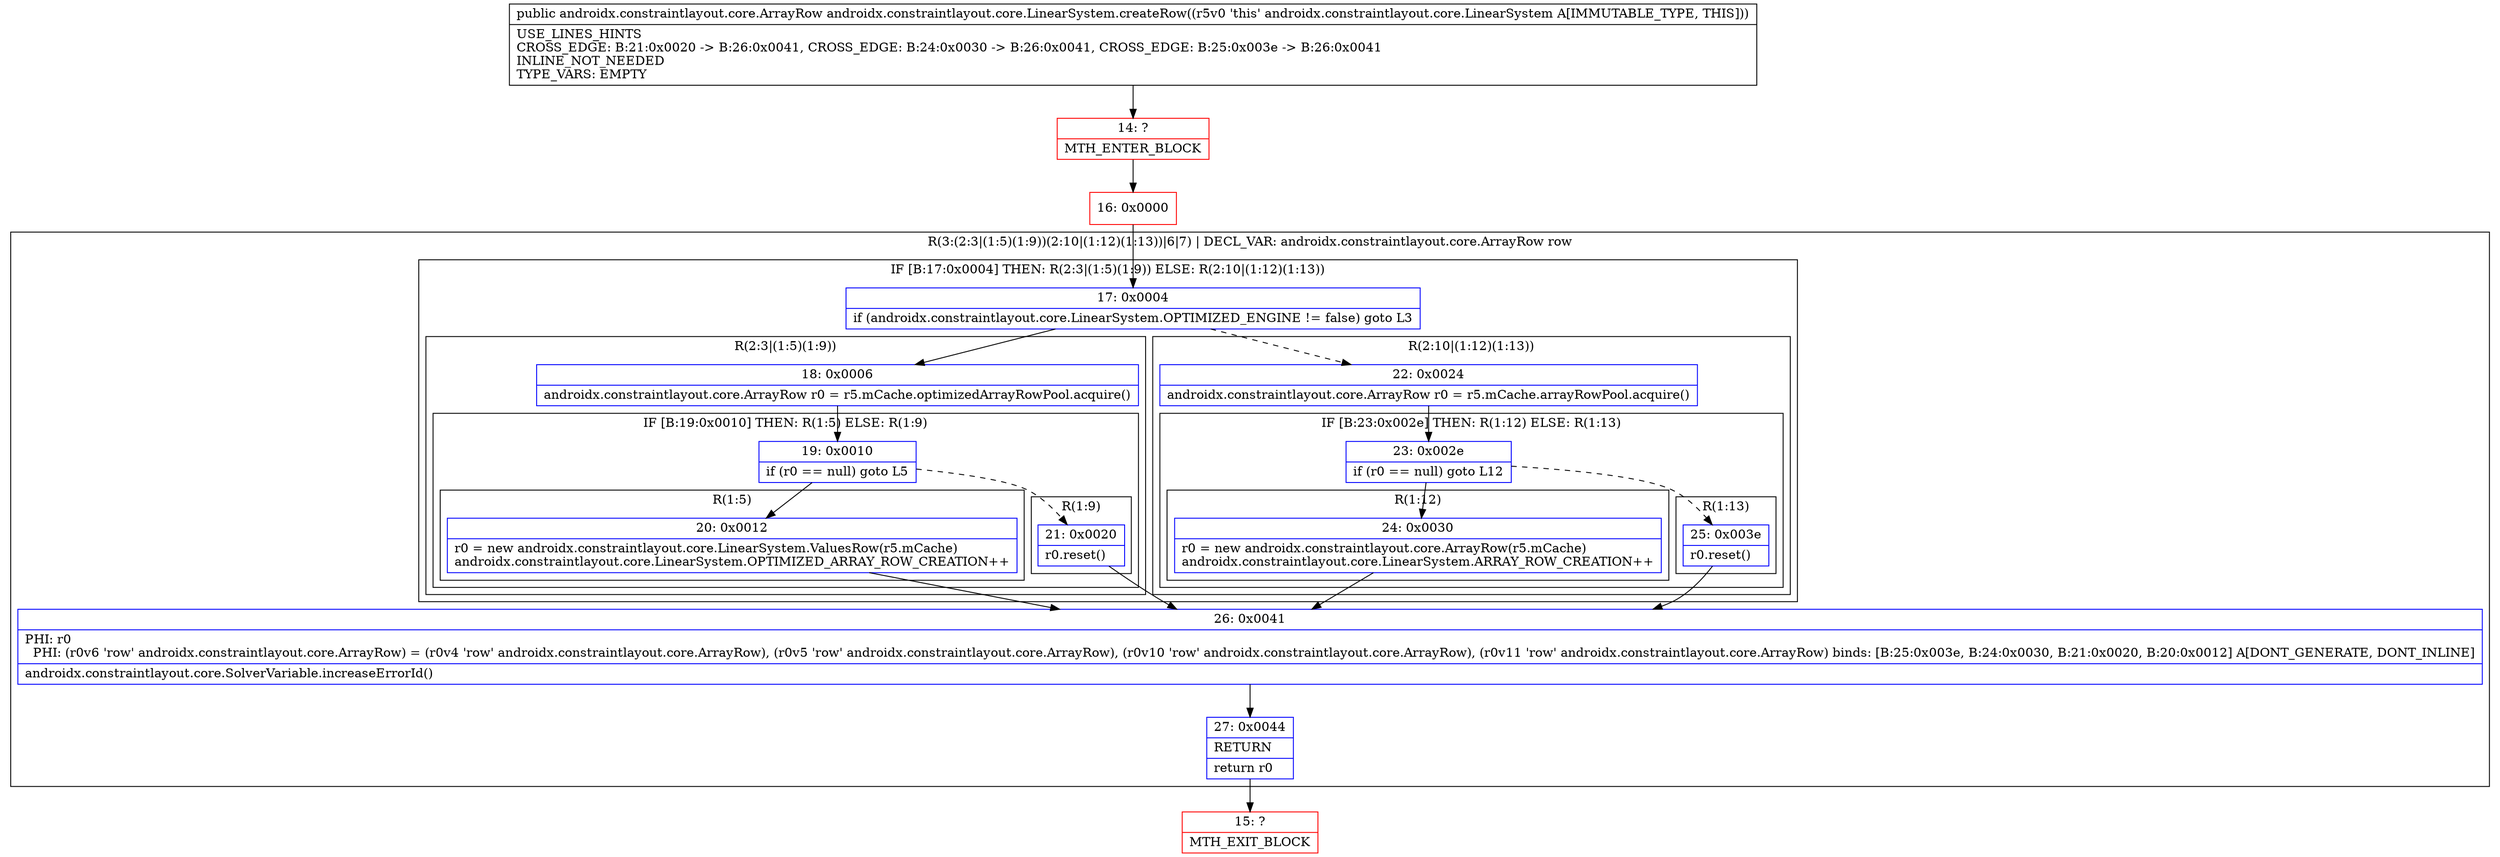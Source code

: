digraph "CFG forandroidx.constraintlayout.core.LinearSystem.createRow()Landroidx\/constraintlayout\/core\/ArrayRow;" {
subgraph cluster_Region_1641273634 {
label = "R(3:(2:3|(1:5)(1:9))(2:10|(1:12)(1:13))|6|7) | DECL_VAR: androidx.constraintlayout.core.ArrayRow row\l";
node [shape=record,color=blue];
subgraph cluster_IfRegion_80061031 {
label = "IF [B:17:0x0004] THEN: R(2:3|(1:5)(1:9)) ELSE: R(2:10|(1:12)(1:13))";
node [shape=record,color=blue];
Node_17 [shape=record,label="{17\:\ 0x0004|if (androidx.constraintlayout.core.LinearSystem.OPTIMIZED_ENGINE != false) goto L3\l}"];
subgraph cluster_Region_602665231 {
label = "R(2:3|(1:5)(1:9))";
node [shape=record,color=blue];
Node_18 [shape=record,label="{18\:\ 0x0006|androidx.constraintlayout.core.ArrayRow r0 = r5.mCache.optimizedArrayRowPool.acquire()\l}"];
subgraph cluster_IfRegion_364746673 {
label = "IF [B:19:0x0010] THEN: R(1:5) ELSE: R(1:9)";
node [shape=record,color=blue];
Node_19 [shape=record,label="{19\:\ 0x0010|if (r0 == null) goto L5\l}"];
subgraph cluster_Region_484123571 {
label = "R(1:5)";
node [shape=record,color=blue];
Node_20 [shape=record,label="{20\:\ 0x0012|r0 = new androidx.constraintlayout.core.LinearSystem.ValuesRow(r5.mCache)\landroidx.constraintlayout.core.LinearSystem.OPTIMIZED_ARRAY_ROW_CREATION++\l}"];
}
subgraph cluster_Region_1089898202 {
label = "R(1:9)";
node [shape=record,color=blue];
Node_21 [shape=record,label="{21\:\ 0x0020|r0.reset()\l}"];
}
}
}
subgraph cluster_Region_1599742714 {
label = "R(2:10|(1:12)(1:13))";
node [shape=record,color=blue];
Node_22 [shape=record,label="{22\:\ 0x0024|androidx.constraintlayout.core.ArrayRow r0 = r5.mCache.arrayRowPool.acquire()\l}"];
subgraph cluster_IfRegion_1058233647 {
label = "IF [B:23:0x002e] THEN: R(1:12) ELSE: R(1:13)";
node [shape=record,color=blue];
Node_23 [shape=record,label="{23\:\ 0x002e|if (r0 == null) goto L12\l}"];
subgraph cluster_Region_1810689316 {
label = "R(1:12)";
node [shape=record,color=blue];
Node_24 [shape=record,label="{24\:\ 0x0030|r0 = new androidx.constraintlayout.core.ArrayRow(r5.mCache)\landroidx.constraintlayout.core.LinearSystem.ARRAY_ROW_CREATION++\l}"];
}
subgraph cluster_Region_376178224 {
label = "R(1:13)";
node [shape=record,color=blue];
Node_25 [shape=record,label="{25\:\ 0x003e|r0.reset()\l}"];
}
}
}
}
Node_26 [shape=record,label="{26\:\ 0x0041|PHI: r0 \l  PHI: (r0v6 'row' androidx.constraintlayout.core.ArrayRow) = (r0v4 'row' androidx.constraintlayout.core.ArrayRow), (r0v5 'row' androidx.constraintlayout.core.ArrayRow), (r0v10 'row' androidx.constraintlayout.core.ArrayRow), (r0v11 'row' androidx.constraintlayout.core.ArrayRow) binds: [B:25:0x003e, B:24:0x0030, B:21:0x0020, B:20:0x0012] A[DONT_GENERATE, DONT_INLINE]\l|androidx.constraintlayout.core.SolverVariable.increaseErrorId()\l}"];
Node_27 [shape=record,label="{27\:\ 0x0044|RETURN\l|return r0\l}"];
}
Node_14 [shape=record,color=red,label="{14\:\ ?|MTH_ENTER_BLOCK\l}"];
Node_16 [shape=record,color=red,label="{16\:\ 0x0000}"];
Node_15 [shape=record,color=red,label="{15\:\ ?|MTH_EXIT_BLOCK\l}"];
MethodNode[shape=record,label="{public androidx.constraintlayout.core.ArrayRow androidx.constraintlayout.core.LinearSystem.createRow((r5v0 'this' androidx.constraintlayout.core.LinearSystem A[IMMUTABLE_TYPE, THIS]))  | USE_LINES_HINTS\lCROSS_EDGE: B:21:0x0020 \-\> B:26:0x0041, CROSS_EDGE: B:24:0x0030 \-\> B:26:0x0041, CROSS_EDGE: B:25:0x003e \-\> B:26:0x0041\lINLINE_NOT_NEEDED\lTYPE_VARS: EMPTY\l}"];
MethodNode -> Node_14;Node_17 -> Node_18;
Node_17 -> Node_22[style=dashed];
Node_18 -> Node_19;
Node_19 -> Node_20;
Node_19 -> Node_21[style=dashed];
Node_20 -> Node_26;
Node_21 -> Node_26;
Node_22 -> Node_23;
Node_23 -> Node_24;
Node_23 -> Node_25[style=dashed];
Node_24 -> Node_26;
Node_25 -> Node_26;
Node_26 -> Node_27;
Node_27 -> Node_15;
Node_14 -> Node_16;
Node_16 -> Node_17;
}


